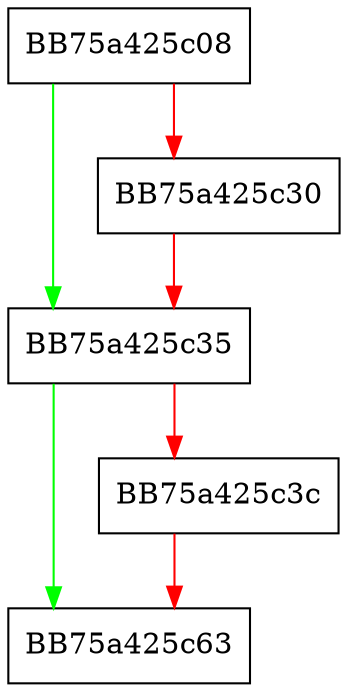 digraph MergeLeft {
  node [shape="box"];
  graph [splines=ortho];
  BB75a425c08 -> BB75a425c35 [color="green"];
  BB75a425c08 -> BB75a425c30 [color="red"];
  BB75a425c30 -> BB75a425c35 [color="red"];
  BB75a425c35 -> BB75a425c63 [color="green"];
  BB75a425c35 -> BB75a425c3c [color="red"];
  BB75a425c3c -> BB75a425c63 [color="red"];
}